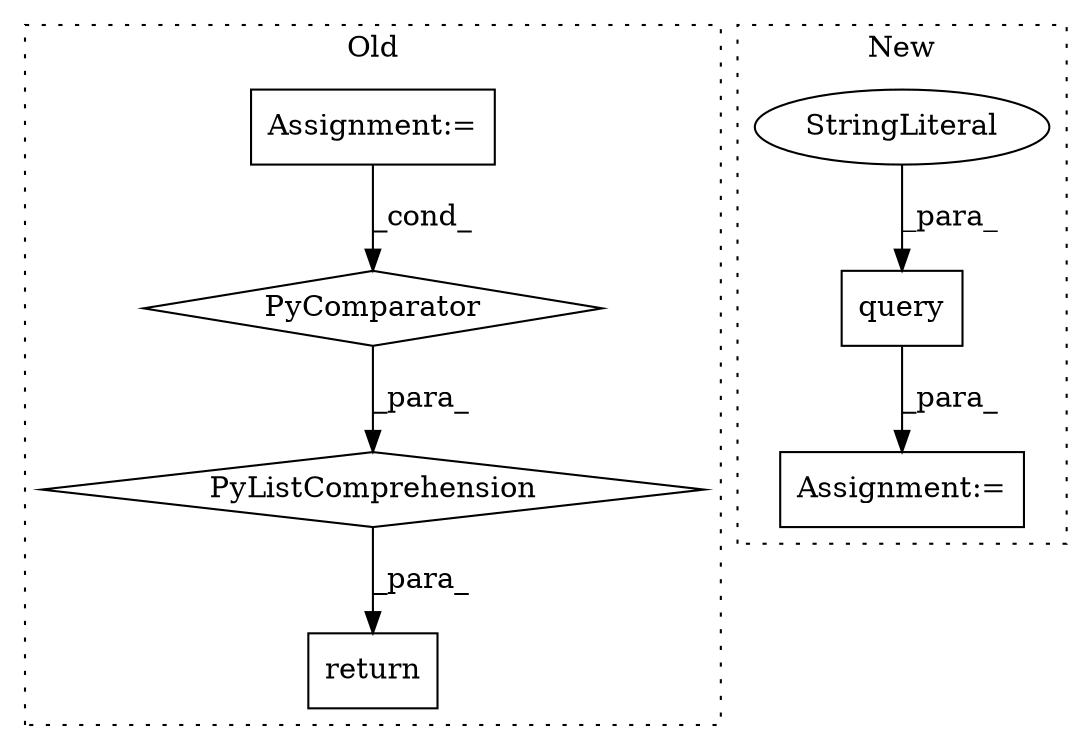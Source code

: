 digraph G {
subgraph cluster0 {
1 [label="PyComparator" a="113" s="3588" l="23" shape="diamond"];
3 [label="Assignment:=" a="7" s="3588" l="23" shape="box"];
4 [label="PyListComprehension" a="109" s="3498" l="126" shape="diamond"];
6 [label="return" a="41" s="3475" l="23" shape="box"];
label = "Old";
style="dotted";
}
subgraph cluster1 {
2 [label="query" a="32" s="4887,4942" l="6,1" shape="box"];
5 [label="Assignment:=" a="7" s="4841" l="1" shape="box"];
7 [label="StringLiteral" a="45" s="4893" l="13" shape="ellipse"];
label = "New";
style="dotted";
}
1 -> 4 [label="_para_"];
2 -> 5 [label="_para_"];
3 -> 1 [label="_cond_"];
4 -> 6 [label="_para_"];
7 -> 2 [label="_para_"];
}